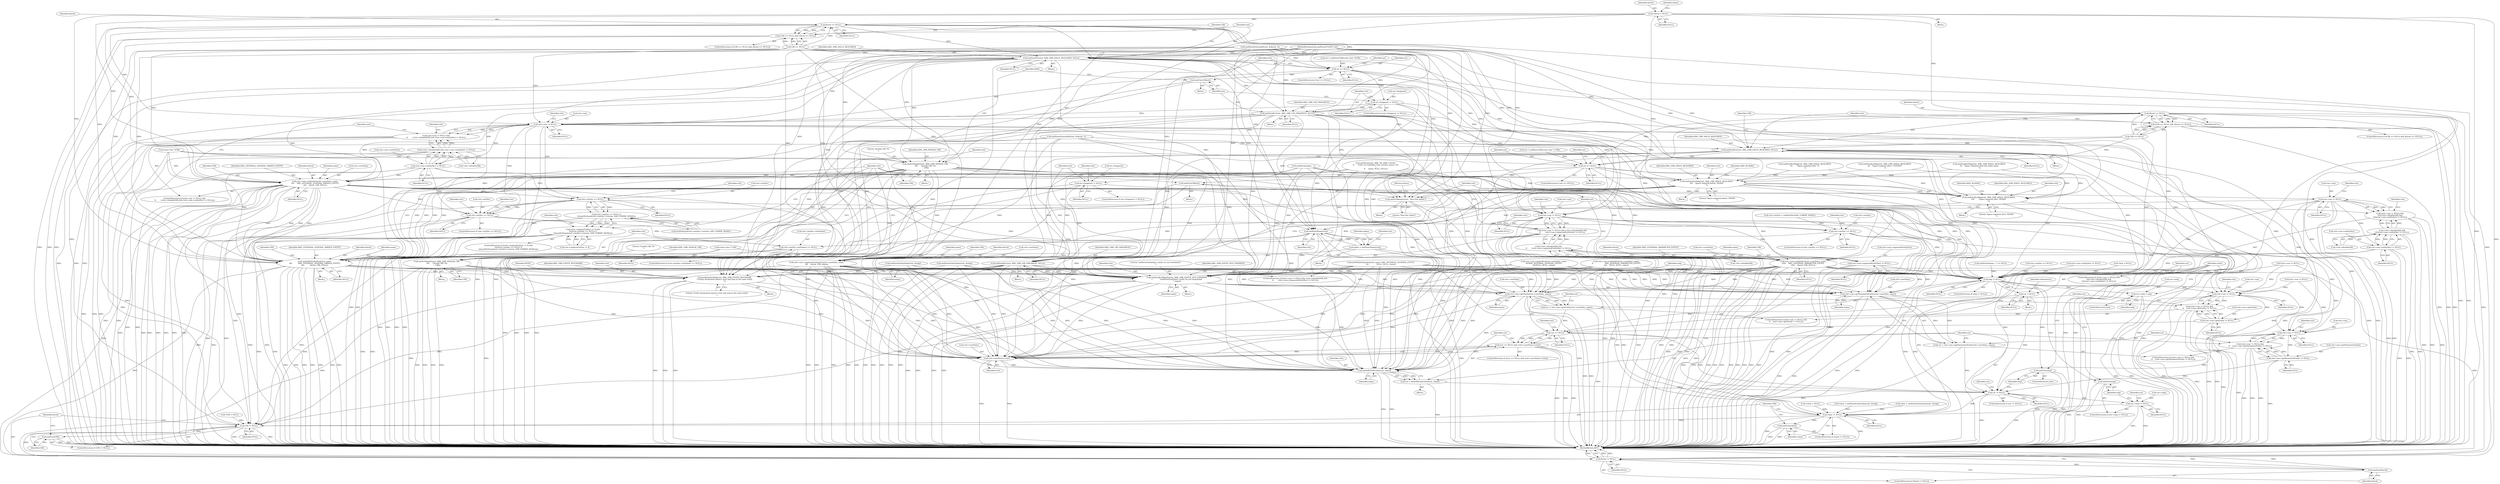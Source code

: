 digraph "0_Chrome_d0947db40187f4708c58e64cbd6013faf9eddeed_18@pointer" {
"1000125" [label="(Call,*literal = NULL)"];
"1000303" [label="(Call,literal == NULL)"];
"1000299" [label="(Call,(URI == NULL) && (literal == NULL))"];
"1000307" [label="(Call,xmlFatalErr(ctxt, XML_ERR_VALUE_REQUIRED, NULL))"];
"1000322" [label="(Call,uri == NULL)"];
"1000334" [label="(Call,uri->fragment != NULL)"];
"1000340" [label="(Call,xmlFatalErr(ctxt, XML_ERR_URI_FRAGMENT, NULL))"];
"1000715" [label="(Call,xmlFatalErrMsgStr(ctxt, XML_ERR_ENTITY_NOT_FINISHED,\n\t            \"xmlParseEntityDecl: entity %s not terminated\n\", name))"];
"1000762" [label="(Call,ctxt->sax->getParameterEntity(ctxt->userData, name))"];
"1000760" [label="(Call,cur = ctxt->sax->getParameterEntity(ctxt->userData, name))"];
"1000807" [label="(Call,cur != NULL)"];
"1000812" [label="(Call,cur->orig != NULL)"];
"1000829" [label="(Call,value != NULL)"];
"1000832" [label="(Call,xmlFree(value))"];
"1000835" [label="(Call,URI != NULL)"];
"1000838" [label="(Call,xmlFree(URI))"];
"1000841" [label="(Call,literal != NULL)"];
"1000844" [label="(Call,xmlFree(literal))"];
"1000785" [label="(Call,ctxt->sax->getEntity(ctxt->userData, name))"];
"1000783" [label="(Call,cur = ctxt->sax->getEntity(ctxt->userData, name))"];
"1000792" [label="(Call,cur == NULL)"];
"1000791" [label="(Call,(cur == NULL) && (ctxt->userData==ctxt))"];
"1000795" [label="(Call,ctxt->userData==ctxt)"];
"1000803" [label="(Call,xmlSAX2GetEntity(ctxt, name))"];
"1000801" [label="(Call,cur = xmlSAX2GetEntity(ctxt, name))"];
"1000729" [label="(Call,xmlFatalErrMsg(ctxt, XML_ERR_ENTITY_BOUNDARY,\n\t\"Entity declaration doesn't start and stop in the same entity\n\"))"];
"1000735" [label="(Call,orig != NULL)"];
"1000740" [label="(Call,cur = NULL)"];
"1000748" [label="(Call,ctxt->sax != NULL)"];
"1000747" [label="(Call,(ctxt->sax != NULL) &&\n\t\t    (ctxt->sax->getParameterEntity != NULL))"];
"1000753" [label="(Call,ctxt->sax->getParameterEntity != NULL)"];
"1000771" [label="(Call,ctxt->sax != NULL)"];
"1000770" [label="(Call,(ctxt->sax != NULL) &&\n\t\t    (ctxt->sax->getEntity != NULL))"];
"1000776" [label="(Call,ctxt->sax->getEntity != NULL)"];
"1000817" [label="(Call,xmlFree(orig))"];
"1000820" [label="(Call,cur->orig = orig)"];
"1000826" [label="(Call,xmlFree(orig))"];
"1000348" [label="(Call,ctxt->sax != NULL)"];
"1000347" [label="(Call,(ctxt->sax != NULL) &&\n\t\t\t\t(!ctxt->disableSAX) &&\n\t\t\t\t(ctxt->sax->entityDecl != NULL))"];
"1000358" [label="(Call,ctxt->sax->entityDecl != NULL)"];
"1000353" [label="(Call,(!ctxt->disableSAX) &&\n\t\t\t\t(ctxt->sax->entityDecl != NULL))"];
"1000365" [label="(Call,ctxt->sax->entityDecl(ctxt->userData, name,\n\t\t\t\t\t    XML_EXTERNAL_PARAMETER_ENTITY,\n\t\t\t\t\t    literal, URI, NULL))"];
"1000374" [label="(Call,xmlFreeURI(uri))"];
"1000326" [label="(Call,xmlErrMsgStr(ctxt, XML_ERR_INVALID_URI,\n\t\t\t\t     \"Invalid URI: %s\n\", URI))"];
"1000496" [label="(Call,literal == NULL)"];
"1000492" [label="(Call,(URI == NULL) && (literal == NULL))"];
"1000500" [label="(Call,xmlFatalErr(ctxt, XML_ERR_VALUE_REQUIRED, NULL))"];
"1000515" [label="(Call,uri == NULL)"];
"1000527" [label="(Call,uri->fragment != NULL)"];
"1000533" [label="(Call,xmlFatalErr(ctxt, XML_ERR_URI_FRAGMENT, NULL))"];
"1000548" [label="(Call,xmlFatalErrMsg(ctxt, XML_ERR_SPACE_REQUIRED,\n\t\t\t\t   \"Space required before 'NDATA'\n\"))"];
"1000569" [label="(Call,xmlFatalErrMsg(ctxt, XML_ERR_SPACE_REQUIRED,\n\t\t\t\t       \"Space required after 'NDATA'\n\"))"];
"1000576" [label="(Call,xmlParseName(ctxt))"];
"1000574" [label="(Call,ndata = xmlParseName(ctxt))"];
"1000597" [label="(Call,ctxt->sax->unparsedEntityDecl(ctxt->userData, name,\n\t\t\t\t    literal, URI, ndata))"];
"1000676" [label="(Call,xmlErrMemory(ctxt, \"New Doc failed\"))"];
"1000695" [label="(Call,xmlSAX2EntityDecl(ctxt, name,\n\t\t\t\t          XML_EXTERNAL_GENERAL_PARSED_ENTITY,\n\t\t\t\t          literal, URI, NULL))"];
"1000580" [label="(Call,ctxt->sax != NULL)"];
"1000579" [label="(Call,(ctxt->sax != NULL) && (!ctxt->disableSAX) &&\n\t\t        (ctxt->sax->unparsedEntityDecl != NULL))"];
"1000590" [label="(Call,ctxt->sax->unparsedEntityDecl != NULL)"];
"1000585" [label="(Call,(!ctxt->disableSAX) &&\n\t\t        (ctxt->sax->unparsedEntityDecl != NULL))"];
"1000609" [label="(Call,ctxt->sax != NULL)"];
"1000608" [label="(Call,(ctxt->sax != NULL) &&\n\t\t        (!ctxt->disableSAX) && (ctxt->sax->entityDecl != NULL))"];
"1000619" [label="(Call,ctxt->sax->entityDecl != NULL)"];
"1000614" [label="(Call,(!ctxt->disableSAX) && (ctxt->sax->entityDecl != NULL))"];
"1000626" [label="(Call,ctxt->sax->entityDecl(ctxt->userData, name,\n\t\t\t\t    XML_EXTERNAL_GENERAL_PARSED_ENTITY,\n\t\t\t\t    literal, URI, NULL))"];
"1000643" [label="(Call,ctxt->myDoc == NULL)"];
"1000642" [label="(Call,(ctxt->myDoc == NULL) ||\n\t\t\t(xmlStrEqual(ctxt->myDoc->version, SAX_COMPAT_MODE)))"];
"1000636" [label="(Call,(ctxt->replaceEntities != 0) &&\n\t\t\t((ctxt->myDoc == NULL) ||\n\t\t\t(xmlStrEqual(ctxt->myDoc->version, SAX_COMPAT_MODE))))"];
"1000657" [label="(Call,ctxt->myDoc == NULL)"];
"1000670" [label="(Call,ctxt->myDoc == NULL)"];
"1000688" [label="(Call,ctxt->myDoc->intSubset == NULL)"];
"1000537" [label="(Call,xmlFreeURI(uri))"];
"1000519" [label="(Call,xmlErrMsgStr(ctxt, XML_ERR_INVALID_URI,\n\t\t\t\t     \"Invalid URI: %s\n\", URI))"];
"1000561" [label="(Block,)"];
"1000761" [label="(Identifier,cur)"];
"1000365" [label="(Call,ctxt->sax->entityDecl(ctxt->userData, name,\n\t\t\t\t\t    XML_EXTERNAL_PARAMETER_ENTITY,\n\t\t\t\t\t    literal, URI, NULL))"];
"1000797" [label="(Identifier,ctxt)"];
"1000519" [label="(Call,xmlErrMsgStr(ctxt, XML_ERR_INVALID_URI,\n\t\t\t\t     \"Invalid URI: %s\n\", URI))"];
"1000326" [label="(Call,xmlErrMsgStr(ctxt, XML_ERR_INVALID_URI,\n\t\t\t\t     \"Invalid URI: %s\n\", URI))"];
"1000845" [label="(Identifier,literal)"];
"1000715" [label="(Call,xmlFatalErrMsgStr(ctxt, XML_ERR_ENTITY_NOT_FINISHED,\n\t            \"xmlParseEntityDecl: entity %s not terminated\n\", name))"];
"1000117" [label="(Call,*value = NULL)"];
"1000699" [label="(Identifier,literal)"];
"1000753" [label="(Call,ctxt->sax->getParameterEntity != NULL)"];
"1000308" [label="(Identifier,ctxt)"];
"1000822" [label="(Identifier,cur)"];
"1000834" [label="(ControlStructure,if (URI != NULL))"];
"1000515" [label="(Call,uri == NULL)"];
"1000340" [label="(Call,xmlFatalErr(ctxt, XML_ERR_URI_FRAGMENT, NULL))"];
"1000794" [label="(Identifier,NULL)"];
"1000547" [label="(Block,)"];
"1000298" [label="(ControlStructure,if ((URI == NULL) && (literal == NULL)))"];
"1000375" [label="(Identifier,uri)"];
"1000533" [label="(Call,xmlFatalErr(ctxt, XML_ERR_URI_FRAGMENT, NULL))"];
"1000371" [label="(Identifier,literal)"];
"1000475" [label="(Call,xmlSAX2EntityDecl(ctxt, name, XML_INTERNAL_GENERAL_ENTITY,\n\t\t\t              NULL, NULL, value))"];
"1000127" [label="(Identifier,NULL)"];
"1000590" [label="(Call,ctxt->sax->unparsedEntityDecl != NULL)"];
"1000551" [label="(Literal,\"Space required before 'NDATA'\n\")"];
"1000526" [label="(ControlStructure,if (uri->fragment != NULL))"];
"1000661" [label="(Identifier,NULL)"];
"1000293" [label="(Call,xmlParseExternalID(ctxt, &literal, 1))"];
"1000836" [label="(Identifier,URI)"];
"1000514" [label="(ControlStructure,if (uri == NULL))"];
"1000829" [label="(Call,value != NULL)"];
"1000500" [label="(Call,xmlFatalErr(ctxt, XML_ERR_VALUE_REQUIRED, NULL))"];
"1000800" [label="(Block,)"];
"1000528" [label="(Call,uri->fragment)"];
"1000304" [label="(Identifier,literal)"];
"1000582" [label="(Identifier,ctxt)"];
"1000803" [label="(Call,xmlSAX2GetEntity(ctxt, name))"];
"1000254" [label="(Call,xmlParseEntityValue(ctxt, &orig))"];
"1000838" [label="(Call,xmlFree(URI))"];
"1000573" [label="(Identifier,SKIP_BLANKS)"];
"1000137" [label="(Call,*orig = NULL)"];
"1000694" [label="(Identifier,NULL)"];
"1000819" [label="(ControlStructure,else)"];
"1000691" [label="(Identifier,ctxt)"];
"1000568" [label="(Block,)"];
"1000635" [label="(ControlStructure,if ((ctxt->replaceEntities != 0) &&\n\t\t\t((ctxt->myDoc == NULL) ||\n\t\t\t(xmlStrEqual(ctxt->myDoc->version, SAX_COMPAT_MODE)))))"];
"1000675" [label="(Block,)"];
"1000577" [label="(Identifier,ctxt)"];
"1000741" [label="(Identifier,cur)"];
"1000492" [label="(Call,(URI == NULL) && (literal == NULL))"];
"1000505" [label="(Identifier,URI)"];
"1000839" [label="(Identifier,URI)"];
"1000352" [label="(Identifier,NULL)"];
"1000789" [label="(Identifier,name)"];
"1000734" [label="(ControlStructure,if (orig != NULL))"];
"1000813" [label="(Call,cur->orig)"];
"1000833" [label="(Identifier,value)"];
"1000792" [label="(Call,cur == NULL)"];
"1000752" [label="(Identifier,NULL)"];
"1000336" [label="(Identifier,uri)"];
"1000532" [label="(Block,)"];
"1000586" [label="(Call,!ctxt->disableSAX)"];
"1000791" [label="(Call,(cur == NULL) && (ctxt->userData==ctxt))"];
"1000330" [label="(Identifier,URI)"];
"1000601" [label="(Identifier,name)"];
"1000771" [label="(Call,ctxt->sax != NULL)"];
"1000749" [label="(Call,ctxt->sax)"];
"1000491" [label="(ControlStructure,if ((URI == NULL) && (literal == NULL)))"];
"1000608" [label="(Call,(ctxt->sax != NULL) &&\n\t\t        (!ctxt->disableSAX) && (ctxt->sax->entityDecl != NULL))"];
"1000688" [label="(Call,ctxt->myDoc->intSubset == NULL)"];
"1000658" [label="(Call,ctxt->myDoc)"];
"1000309" [label="(Identifier,XML_ERR_VALUE_REQUIRED)"];
"1000793" [label="(Identifier,cur)"];
"1000517" [label="(Identifier,NULL)"];
"1000846" [label="(MethodReturn,RET)"];
"1000748" [label="(Call,ctxt->sax != NULL)"];
"1000806" [label="(ControlStructure,if (cur != NULL))"];
"1000804" [label="(Identifier,ctxt)"];
"1000188" [label="(Call,xmlFatalErrMsg(ctxt, XML_ERR_SPACE_REQUIRED,\n\t\t\t       \"Space required after '%'\n\"))"];
"1000614" [label="(Call,(!ctxt->disableSAX) && (ctxt->sax->entityDecl != NULL))"];
"1000615" [label="(Call,!ctxt->disableSAX)"];
"1000632" [label="(Identifier,literal)"];
"1000785" [label="(Call,ctxt->sax->getEntity(ctxt->userData, name))"];
"1000307" [label="(Call,xmlFatalErr(ctxt, XML_ERR_VALUE_REQUIRED, NULL))"];
"1000542" [label="(Identifier,RAW)"];
"1000776" [label="(Call,ctxt->sax->getEntity != NULL)"];
"1000736" [label="(Identifier,orig)"];
"1000591" [label="(Call,ctxt->sax->unparsedEntityDecl)"];
"1000625" [label="(Identifier,NULL)"];
"1000809" [label="(Identifier,NULL)"];
"1000683" [label="(Identifier,ctxt)"];
"1000705" [label="(Identifier,ctxt)"];
"1000502" [label="(Identifier,XML_ERR_VALUE_REQUIRED)"];
"1000125" [label="(Call,*literal = NULL)"];
"1000620" [label="(Call,ctxt->sax->entityDecl)"];
"1000359" [label="(Call,ctxt->sax->entityDecl)"];
"1000634" [label="(Identifier,NULL)"];
"1000630" [label="(Identifier,name)"];
"1000770" [label="(Call,(ctxt->sax != NULL) &&\n\t\t    (ctxt->sax->getEntity != NULL))"];
"1000498" [label="(Identifier,NULL)"];
"1000356" [label="(Identifier,ctxt)"];
"1000569" [label="(Call,xmlFatalErrMsg(ctxt, XML_ERR_SPACE_REQUIRED,\n\t\t\t\t       \"Space required after 'NDATA'\n\"))"];
"1000816" [label="(Identifier,NULL)"];
"1000354" [label="(Call,!ctxt->disableSAX)"];
"1000597" [label="(Call,ctxt->sax->unparsedEntityDecl(ctxt->userData, name,\n\t\t\t\t    literal, URI, ndata))"];
"1000769" [label="(ControlStructure,if ((ctxt->sax != NULL) &&\n\t\t    (ctxt->sax->getEntity != NULL)))"];
"1000603" [label="(Identifier,URI)"];
"1000716" [label="(Identifier,ctxt)"];
"1000766" [label="(Identifier,name)"];
"1000323" [label="(Identifier,uri)"];
"1000677" [label="(Identifier,ctxt)"];
"1000639" [label="(Identifier,ctxt)"];
"1000346" [label="(ControlStructure,if ((ctxt->sax != NULL) &&\n\t\t\t\t(!ctxt->disableSAX) &&\n\t\t\t\t(ctxt->sax->entityDecl != NULL)))"];
"1000531" [label="(Identifier,NULL)"];
"1000760" [label="(Call,cur = ctxt->sax->getParameterEntity(ctxt->userData, name))"];
"1000322" [label="(Call,uri == NULL)"];
"1000746" [label="(ControlStructure,if ((ctxt->sax != NULL) &&\n\t\t    (ctxt->sax->getParameterEntity != NULL)))"];
"1000536" [label="(Identifier,NULL)"];
"1000637" [label="(Call,ctxt->replaceEntities != 0)"];
"1000389" [label="(Call,xmlParseEntityValue(ctxt, &orig))"];
"1000831" [label="(Identifier,NULL)"];
"1000370" [label="(Identifier,XML_EXTERNAL_PARAMETER_ENTITY)"];
"1000744" [label="(Identifier,isParameter)"];
"1000575" [label="(Identifier,ndata)"];
"1000216" [label="(Call,xmlNsErr(ctxt, XML_NS_ERR_COLON, \n\t\t     \"colon are forbidden from entities names '%s'\n\",\n\t\t     name, NULL, NULL))"];
"1000825" [label="(ControlStructure,else)"];
"1000349" [label="(Call,ctxt->sax)"];
"1000493" [label="(Call,URI == NULL)"];
"1000366" [label="(Call,ctxt->userData)"];
"1000550" [label="(Identifier,XML_ERR_SPACE_REQUIRED)"];
"1000636" [label="(Call,(ctxt->replaceEntities != 0) &&\n\t\t\t((ctxt->myDoc == NULL) ||\n\t\t\t(xmlStrEqual(ctxt->myDoc->version, SAX_COMPAT_MODE))))"];
"1000607" [label="(ControlStructure,if ((ctxt->sax != NULL) &&\n\t\t        (!ctxt->disableSAX) && (ctxt->sax->entityDecl != NULL)))"];
"1000231" [label="(Call,xmlFatalErrMsg(ctxt, XML_ERR_SPACE_REQUIRED,\n\t\t\t   \"Space required after the entity name\n\"))"];
"1000353" [label="(Call,(!ctxt->disableSAX) &&\n\t\t\t\t(ctxt->sax->entityDecl != NULL))"];
"1000499" [label="(Block,)"];
"1000633" [label="(Identifier,URI)"];
"1000535" [label="(Identifier,XML_ERR_URI_FRAGMENT)"];
"1000280" [label="(Call,ctxt->sax->entityDecl(ctxt->userData, name,\n\t\t                    XML_INTERNAL_PARAMETER_ENTITY,\n\t\t\t\t    NULL, NULL, value))"];
"1000730" [label="(Identifier,ctxt)"];
"1000772" [label="(Call,ctxt->sax)"];
"1000697" [label="(Identifier,name)"];
"1000617" [label="(Identifier,ctxt)"];
"1000642" [label="(Call,(ctxt->myDoc == NULL) ||\n\t\t\t(xmlStrEqual(ctxt->myDoc->version, SAX_COMPAT_MODE)))"];
"1000671" [label="(Call,ctxt->myDoc)"];
"1000669" [label="(ControlStructure,if (ctxt->myDoc == NULL))"];
"1000674" [label="(Identifier,NULL)"];
"1000687" [label="(ControlStructure,if (ctxt->myDoc->intSubset == NULL))"];
"1000329" [label="(Literal,\"Invalid URI: %s\n\")"];
"1000719" [label="(Identifier,name)"];
"1000733" [label="(Identifier,NEXT)"];
"1000799" [label="(Identifier,ctxt)"];
"1000731" [label="(Identifier,XML_ERR_ENTITY_BOUNDARY)"];
"1000613" [label="(Identifier,NULL)"];
"1000521" [label="(Identifier,XML_ERR_INVALID_URI)"];
"1000126" [label="(Identifier,literal)"];
"1000373" [label="(Identifier,NULL)"];
"1000808" [label="(Identifier,cur)"];
"1000659" [label="(Identifier,ctxt)"];
"1000695" [label="(Call,xmlSAX2EntityDecl(ctxt, name,\n\t\t\t\t          XML_EXTERNAL_GENERAL_PARSED_ENTITY,\n\t\t\t\t          literal, URI, NULL))"];
"1000324" [label="(Identifier,NULL)"];
"1000807" [label="(Call,cur != NULL)"];
"1000497" [label="(Identifier,literal)"];
"1000130" [label="(Identifier,ndata)"];
"1000740" [label="(Call,cur = NULL)"];
"1000571" [label="(Identifier,XML_ERR_SPACE_REQUIRED)"];
"1000529" [label="(Identifier,uri)"];
"1000644" [label="(Call,ctxt->myDoc)"];
"1000312" [label="(Identifier,URI)"];
"1000763" [label="(Call,ctxt->userData)"];
"1000580" [label="(Call,ctxt->sax != NULL)"];
"1000835" [label="(Call,URI != NULL)"];
"1000395" [label="(Call,ctxt->sax != NULL)"];
"1000663" [label="(Call,ctxt->myDoc = xmlNewDoc(SAX_COMPAT_MODE))"];
"1000777" [label="(Call,ctxt->sax->getEntity)"];
"1000486" [label="(Call,xmlParseExternalID(ctxt, &literal, 1))"];
"1000315" [label="(Call,uri = xmlParseURI((const char *) URI))"];
"1000299" [label="(Call,(URI == NULL) && (literal == NULL))"];
"1000332" [label="(Block,)"];
"1000814" [label="(Identifier,cur)"];
"1000110" [label="(MethodParameterIn,xmlParserCtxtPtr ctxt)"];
"1000537" [label="(Call,xmlFreeURI(uri))"];
"1000696" [label="(Identifier,ctxt)"];
"1000579" [label="(Call,(ctxt->sax != NULL) && (!ctxt->disableSAX) &&\n\t\t        (ctxt->sax->unparsedEntityDecl != NULL))"];
"1000325" [label="(Block,)"];
"1000585" [label="(Call,(!ctxt->disableSAX) &&\n\t\t        (ctxt->sax->unparsedEntityDecl != NULL))"];
"1000599" [label="(Identifier,ctxt)"];
"1000631" [label="(Identifier,XML_EXTERNAL_GENERAL_PARSED_ENTITY)"];
"1000578" [label="(ControlStructure,if ((ctxt->sax != NULL) && (!ctxt->disableSAX) &&\n\t\t        (ctxt->sax->unparsedEntityDecl != NULL)))"];
"1000588" [label="(Identifier,ctxt)"];
"1000570" [label="(Identifier,ctxt)"];
"1000842" [label="(Identifier,literal)"];
"1000511" [label="(Call,(const char *)URI)"];
"1000840" [label="(ControlStructure,if (literal != NULL))"];
"1000328" [label="(Identifier,XML_ERR_INVALID_URI)"];
"1000300" [label="(Call,URI == NULL)"];
"1000387" [label="(Call,value = xmlParseEntityValue(ctxt, &orig))"];
"1000520" [label="(Identifier,ctxt)"];
"1000516" [label="(Identifier,uri)"];
"1000701" [label="(Identifier,NULL)"];
"1000342" [label="(Identifier,XML_ERR_URI_FRAGMENT)"];
"1000818" [label="(Identifier,orig)"];
"1000830" [label="(Identifier,value)"];
"1000548" [label="(Call,xmlFatalErrMsg(ctxt, XML_ERR_SPACE_REQUIRED,\n\t\t\t\t   \"Space required before 'NDATA'\n\"))"];
"1000628" [label="(Identifier,ctxt)"];
"1000211" [label="(Call,xmlStrchr(name, ':'))"];
"1000779" [label="(Identifier,ctxt)"];
"1000263" [label="(Call,ctxt->sax != NULL)"];
"1000627" [label="(Call,ctxt->userData)"];
"1000824" [label="(Identifier,orig)"];
"1000626" [label="(Call,ctxt->sax->entityDecl(ctxt->userData, name,\n\t\t\t\t    XML_EXTERNAL_GENERAL_PARSED_ENTITY,\n\t\t\t\t    literal, URI, NULL))"];
"1000335" [label="(Call,uri->fragment)"];
"1000310" [label="(Identifier,NULL)"];
"1000348" [label="(Call,ctxt->sax != NULL)"];
"1000718" [label="(Literal,\"xmlParseEntityDecl: entity %s not terminated\n\")"];
"1000210" [label="(Call,xmlStrchr(name, ':') != NULL)"];
"1000656" [label="(ControlStructure,if (ctxt->myDoc == NULL))"];
"1000670" [label="(Call,ctxt->myDoc == NULL)"];
"1000334" [label="(Call,uri->fragment != NULL)"];
"1000364" [label="(Identifier,NULL)"];
"1000576" [label="(Call,xmlParseName(ctxt))"];
"1000609" [label="(Call,ctxt->sax != NULL)"];
"1000501" [label="(Identifier,ctxt)"];
"1000252" [label="(Call,value = xmlParseEntityValue(ctxt, &orig))"];
"1000832" [label="(Call,xmlFree(value))"];
"1000717" [label="(Identifier,XML_ERR_ENTITY_NOT_FINISHED)"];
"1000423" [label="(Call,ctxt->myDoc == NULL)"];
"1000574" [label="(Call,ndata = xmlParseName(ctxt))"];
"1000783" [label="(Call,cur = ctxt->sax->getEntity(ctxt->userData, name))"];
"1000584" [label="(Identifier,NULL)"];
"1000689" [label="(Call,ctxt->myDoc->intSubset)"];
"1000581" [label="(Call,ctxt->sax)"];
"1000338" [label="(Identifier,NULL)"];
"1000549" [label="(Identifier,ctxt)"];
"1000643" [label="(Call,ctxt->myDoc == NULL)"];
"1000700" [label="(Identifier,URI)"];
"1000762" [label="(Call,ctxt->sax->getParameterEntity(ctxt->userData, name))"];
"1000820" [label="(Call,cur->orig = orig)"];
"1000619" [label="(Call,ctxt->sax->entityDecl != NULL)"];
"1000844" [label="(Call,xmlFree(literal))"];
"1000729" [label="(Call,xmlFatalErrMsg(ctxt, XML_ERR_ENTITY_BOUNDARY,\n\t\"Entity declaration doesn't start and stop in the same entity\n\"))"];
"1000305" [label="(Identifier,NULL)"];
"1000327" [label="(Identifier,ctxt)"];
"1000503" [label="(Identifier,NULL)"];
"1000496" [label="(Call,literal == NULL)"];
"1000837" [label="(Identifier,NULL)"];
"1000343" [label="(Identifier,NULL)"];
"1000826" [label="(Call,xmlFree(orig))"];
"1000648" [label="(Call,xmlStrEqual(ctxt->myDoc->version, SAX_COMPAT_MODE))"];
"1000828" [label="(ControlStructure,if (value != NULL))"];
"1000111" [label="(Block,)"];
"1000786" [label="(Call,ctxt->userData)"];
"1000742" [label="(Identifier,NULL)"];
"1000796" [label="(Call,ctxt->userData)"];
"1000827" [label="(Identifier,orig)"];
"1000655" [label="(Block,)"];
"1000170" [label="(Call,xmlFatalErrMsg(ctxt, XML_ERR_SPACE_REQUIRED,\n\t\t\t   \"Space required after '<!ENTITY'\n\"))"];
"1000775" [label="(Identifier,NULL)"];
"1000303" [label="(Call,literal == NULL)"];
"1000602" [label="(Identifier,literal)"];
"1000347" [label="(Call,(ctxt->sax != NULL) &&\n\t\t\t\t(!ctxt->disableSAX) &&\n\t\t\t\t(ctxt->sax->entityDecl != NULL))"];
"1000333" [label="(ControlStructure,if (uri->fragment != NULL))"];
"1000604" [label="(Identifier,ndata)"];
"1000525" [label="(Block,)"];
"1000756" [label="(Identifier,ctxt)"];
"1000714" [label="(Block,)"];
"1000369" [label="(Identifier,name)"];
"1000843" [label="(Identifier,NULL)"];
"1000657" [label="(Call,ctxt->myDoc == NULL)"];
"1000647" [label="(Identifier,NULL)"];
"1000784" [label="(Identifier,cur)"];
"1000534" [label="(Identifier,ctxt)"];
"1000651" [label="(Identifier,ctxt)"];
"1000527" [label="(Call,uri->fragment != NULL)"];
"1000759" [label="(Identifier,NULL)"];
"1000790" [label="(ControlStructure,if ((cur == NULL) && (ctxt->userData==ctxt)))"];
"1000821" [label="(Call,cur->orig)"];
"1000754" [label="(Call,ctxt->sax->getParameterEntity)"];
"1000802" [label="(Identifier,cur)"];
"1000738" [label="(Block,)"];
"1000552" [label="(Identifier,SKIP_BLANKS)"];
"1000522" [label="(Literal,\"Invalid URI: %s\n\")"];
"1000318" [label="(Call,(const char *) URI)"];
"1000728" [label="(Block,)"];
"1000735" [label="(Call,orig != NULL)"];
"1000679" [label="(Return,return;)"];
"1000306" [label="(Block,)"];
"1000367" [label="(Identifier,ctxt)"];
"1000610" [label="(Call,ctxt->sax)"];
"1000339" [label="(Block,)"];
"1000350" [label="(Identifier,ctxt)"];
"1000812" [label="(Call,cur->orig != NULL)"];
"1000698" [label="(Identifier,XML_EXTERNAL_GENERAL_PARSED_ENTITY)"];
"1000805" [label="(Identifier,name)"];
"1000817" [label="(Call,xmlFree(orig))"];
"1000676" [label="(Call,xmlErrMemory(ctxt, \"New Doc failed\"))"];
"1000273" [label="(Call,ctxt->sax->entityDecl != NULL)"];
"1000598" [label="(Call,ctxt->userData)"];
"1000358" [label="(Call,ctxt->sax->entityDecl != NULL)"];
"1000596" [label="(Identifier,NULL)"];
"1000372" [label="(Identifier,URI)"];
"1000538" [label="(Identifier,uri)"];
"1000665" [label="(Identifier,ctxt)"];
"1000801" [label="(Call,cur = xmlSAX2GetEntity(ctxt, name))"];
"1000321" [label="(ControlStructure,if (uri == NULL))"];
"1000341" [label="(Identifier,ctxt)"];
"1000732" [label="(Literal,\"Entity declaration doesn't start and stop in the same entity\n\")"];
"1000747" [label="(Call,(ctxt->sax != NULL) &&\n\t\t    (ctxt->sax->getParameterEntity != NULL))"];
"1000811" [label="(ControlStructure,if (cur->orig != NULL))"];
"1000518" [label="(Block,)"];
"1000508" [label="(Call,uri = xmlParseURI((const char *)URI))"];
"1000678" [label="(Literal,\"New Doc failed\")"];
"1000795" [label="(Call,ctxt->userData==ctxt)"];
"1000523" [label="(Identifier,URI)"];
"1000782" [label="(Identifier,NULL)"];
"1000841" [label="(Call,literal != NULL)"];
"1000572" [label="(Literal,\"Space required after 'NDATA'\n\")"];
"1000412" [label="(Call,ctxt->sax->entityDecl(ctxt->userData, name,\n\t\t\t\tXML_INTERNAL_GENERAL_ENTITY,\n\t\t\t\tNULL, NULL, value))"];
"1000737" [label="(Identifier,NULL)"];
"1000374" [label="(Call,xmlFreeURI(uri))"];
"1000121" [label="(Call,*URI = NULL)"];
"1000125" -> "1000111"  [label="AST: "];
"1000125" -> "1000127"  [label="CFG: "];
"1000126" -> "1000125"  [label="AST: "];
"1000127" -> "1000125"  [label="AST: "];
"1000130" -> "1000125"  [label="CFG: "];
"1000125" -> "1000846"  [label="DDG: "];
"1000125" -> "1000303"  [label="DDG: "];
"1000125" -> "1000365"  [label="DDG: "];
"1000125" -> "1000496"  [label="DDG: "];
"1000125" -> "1000597"  [label="DDG: "];
"1000125" -> "1000626"  [label="DDG: "];
"1000125" -> "1000695"  [label="DDG: "];
"1000125" -> "1000841"  [label="DDG: "];
"1000303" -> "1000299"  [label="AST: "];
"1000303" -> "1000305"  [label="CFG: "];
"1000304" -> "1000303"  [label="AST: "];
"1000305" -> "1000303"  [label="AST: "];
"1000299" -> "1000303"  [label="CFG: "];
"1000303" -> "1000846"  [label="DDG: "];
"1000303" -> "1000846"  [label="DDG: "];
"1000303" -> "1000299"  [label="DDG: "];
"1000303" -> "1000299"  [label="DDG: "];
"1000300" -> "1000303"  [label="DDG: "];
"1000303" -> "1000307"  [label="DDG: "];
"1000303" -> "1000322"  [label="DDG: "];
"1000303" -> "1000365"  [label="DDG: "];
"1000303" -> "1000735"  [label="DDG: "];
"1000303" -> "1000841"  [label="DDG: "];
"1000299" -> "1000298"  [label="AST: "];
"1000299" -> "1000300"  [label="CFG: "];
"1000300" -> "1000299"  [label="AST: "];
"1000308" -> "1000299"  [label="CFG: "];
"1000312" -> "1000299"  [label="CFG: "];
"1000299" -> "1000846"  [label="DDG: "];
"1000299" -> "1000846"  [label="DDG: "];
"1000299" -> "1000846"  [label="DDG: "];
"1000300" -> "1000299"  [label="DDG: "];
"1000300" -> "1000299"  [label="DDG: "];
"1000307" -> "1000306"  [label="AST: "];
"1000307" -> "1000310"  [label="CFG: "];
"1000308" -> "1000307"  [label="AST: "];
"1000309" -> "1000307"  [label="AST: "];
"1000310" -> "1000307"  [label="AST: "];
"1000312" -> "1000307"  [label="CFG: "];
"1000307" -> "1000846"  [label="DDG: "];
"1000307" -> "1000846"  [label="DDG: "];
"1000307" -> "1000846"  [label="DDG: "];
"1000307" -> "1000846"  [label="DDG: "];
"1000293" -> "1000307"  [label="DDG: "];
"1000110" -> "1000307"  [label="DDG: "];
"1000300" -> "1000307"  [label="DDG: "];
"1000307" -> "1000322"  [label="DDG: "];
"1000307" -> "1000326"  [label="DDG: "];
"1000307" -> "1000340"  [label="DDG: "];
"1000307" -> "1000715"  [label="DDG: "];
"1000307" -> "1000729"  [label="DDG: "];
"1000307" -> "1000735"  [label="DDG: "];
"1000307" -> "1000795"  [label="DDG: "];
"1000307" -> "1000803"  [label="DDG: "];
"1000322" -> "1000321"  [label="AST: "];
"1000322" -> "1000324"  [label="CFG: "];
"1000323" -> "1000322"  [label="AST: "];
"1000324" -> "1000322"  [label="AST: "];
"1000327" -> "1000322"  [label="CFG: "];
"1000336" -> "1000322"  [label="CFG: "];
"1000322" -> "1000846"  [label="DDG: "];
"1000322" -> "1000846"  [label="DDG: "];
"1000322" -> "1000846"  [label="DDG: "];
"1000315" -> "1000322"  [label="DDG: "];
"1000300" -> "1000322"  [label="DDG: "];
"1000322" -> "1000334"  [label="DDG: "];
"1000322" -> "1000374"  [label="DDG: "];
"1000322" -> "1000735"  [label="DDG: "];
"1000334" -> "1000333"  [label="AST: "];
"1000334" -> "1000338"  [label="CFG: "];
"1000335" -> "1000334"  [label="AST: "];
"1000338" -> "1000334"  [label="AST: "];
"1000341" -> "1000334"  [label="CFG: "];
"1000350" -> "1000334"  [label="CFG: "];
"1000334" -> "1000846"  [label="DDG: "];
"1000334" -> "1000846"  [label="DDG: "];
"1000334" -> "1000340"  [label="DDG: "];
"1000334" -> "1000348"  [label="DDG: "];
"1000340" -> "1000339"  [label="AST: "];
"1000340" -> "1000343"  [label="CFG: "];
"1000341" -> "1000340"  [label="AST: "];
"1000342" -> "1000340"  [label="AST: "];
"1000343" -> "1000340"  [label="AST: "];
"1000375" -> "1000340"  [label="CFG: "];
"1000340" -> "1000846"  [label="DDG: "];
"1000340" -> "1000846"  [label="DDG: "];
"1000340" -> "1000846"  [label="DDG: "];
"1000340" -> "1000846"  [label="DDG: "];
"1000293" -> "1000340"  [label="DDG: "];
"1000110" -> "1000340"  [label="DDG: "];
"1000340" -> "1000715"  [label="DDG: "];
"1000340" -> "1000729"  [label="DDG: "];
"1000340" -> "1000735"  [label="DDG: "];
"1000340" -> "1000795"  [label="DDG: "];
"1000340" -> "1000803"  [label="DDG: "];
"1000715" -> "1000714"  [label="AST: "];
"1000715" -> "1000719"  [label="CFG: "];
"1000716" -> "1000715"  [label="AST: "];
"1000717" -> "1000715"  [label="AST: "];
"1000718" -> "1000715"  [label="AST: "];
"1000719" -> "1000715"  [label="AST: "];
"1000736" -> "1000715"  [label="CFG: "];
"1000715" -> "1000846"  [label="DDG: "];
"1000715" -> "1000846"  [label="DDG: "];
"1000715" -> "1000846"  [label="DDG: "];
"1000715" -> "1000846"  [label="DDG: "];
"1000695" -> "1000715"  [label="DDG: "];
"1000695" -> "1000715"  [label="DDG: "];
"1000519" -> "1000715"  [label="DDG: "];
"1000293" -> "1000715"  [label="DDG: "];
"1000576" -> "1000715"  [label="DDG: "];
"1000254" -> "1000715"  [label="DDG: "];
"1000475" -> "1000715"  [label="DDG: "];
"1000475" -> "1000715"  [label="DDG: "];
"1000500" -> "1000715"  [label="DDG: "];
"1000533" -> "1000715"  [label="DDG: "];
"1000326" -> "1000715"  [label="DDG: "];
"1000389" -> "1000715"  [label="DDG: "];
"1000548" -> "1000715"  [label="DDG: "];
"1000486" -> "1000715"  [label="DDG: "];
"1000110" -> "1000715"  [label="DDG: "];
"1000365" -> "1000715"  [label="DDG: "];
"1000626" -> "1000715"  [label="DDG: "];
"1000280" -> "1000715"  [label="DDG: "];
"1000412" -> "1000715"  [label="DDG: "];
"1000211" -> "1000715"  [label="DDG: "];
"1000216" -> "1000715"  [label="DDG: "];
"1000597" -> "1000715"  [label="DDG: "];
"1000715" -> "1000762"  [label="DDG: "];
"1000715" -> "1000785"  [label="DDG: "];
"1000715" -> "1000795"  [label="DDG: "];
"1000715" -> "1000803"  [label="DDG: "];
"1000715" -> "1000803"  [label="DDG: "];
"1000762" -> "1000760"  [label="AST: "];
"1000762" -> "1000766"  [label="CFG: "];
"1000763" -> "1000762"  [label="AST: "];
"1000766" -> "1000762"  [label="AST: "];
"1000760" -> "1000762"  [label="CFG: "];
"1000762" -> "1000846"  [label="DDG: "];
"1000762" -> "1000846"  [label="DDG: "];
"1000762" -> "1000760"  [label="DDG: "];
"1000762" -> "1000760"  [label="DDG: "];
"1000597" -> "1000762"  [label="DDG: "];
"1000597" -> "1000762"  [label="DDG: "];
"1000626" -> "1000762"  [label="DDG: "];
"1000626" -> "1000762"  [label="DDG: "];
"1000412" -> "1000762"  [label="DDG: "];
"1000412" -> "1000762"  [label="DDG: "];
"1000365" -> "1000762"  [label="DDG: "];
"1000365" -> "1000762"  [label="DDG: "];
"1000280" -> "1000762"  [label="DDG: "];
"1000280" -> "1000762"  [label="DDG: "];
"1000695" -> "1000762"  [label="DDG: "];
"1000475" -> "1000762"  [label="DDG: "];
"1000211" -> "1000762"  [label="DDG: "];
"1000216" -> "1000762"  [label="DDG: "];
"1000760" -> "1000746"  [label="AST: "];
"1000761" -> "1000760"  [label="AST: "];
"1000808" -> "1000760"  [label="CFG: "];
"1000760" -> "1000846"  [label="DDG: "];
"1000760" -> "1000807"  [label="DDG: "];
"1000807" -> "1000806"  [label="AST: "];
"1000807" -> "1000809"  [label="CFG: "];
"1000808" -> "1000807"  [label="AST: "];
"1000809" -> "1000807"  [label="AST: "];
"1000814" -> "1000807"  [label="CFG: "];
"1000827" -> "1000807"  [label="CFG: "];
"1000807" -> "1000846"  [label="DDG: "];
"1000807" -> "1000846"  [label="DDG: "];
"1000792" -> "1000807"  [label="DDG: "];
"1000792" -> "1000807"  [label="DDG: "];
"1000801" -> "1000807"  [label="DDG: "];
"1000740" -> "1000807"  [label="DDG: "];
"1000753" -> "1000807"  [label="DDG: "];
"1000748" -> "1000807"  [label="DDG: "];
"1000807" -> "1000812"  [label="DDG: "];
"1000807" -> "1000829"  [label="DDG: "];
"1000812" -> "1000811"  [label="AST: "];
"1000812" -> "1000816"  [label="CFG: "];
"1000813" -> "1000812"  [label="AST: "];
"1000816" -> "1000812"  [label="AST: "];
"1000818" -> "1000812"  [label="CFG: "];
"1000822" -> "1000812"  [label="CFG: "];
"1000812" -> "1000846"  [label="DDG: "];
"1000812" -> "1000846"  [label="DDG: "];
"1000812" -> "1000829"  [label="DDG: "];
"1000829" -> "1000828"  [label="AST: "];
"1000829" -> "1000831"  [label="CFG: "];
"1000830" -> "1000829"  [label="AST: "];
"1000831" -> "1000829"  [label="AST: "];
"1000833" -> "1000829"  [label="CFG: "];
"1000836" -> "1000829"  [label="CFG: "];
"1000829" -> "1000846"  [label="DDG: "];
"1000829" -> "1000846"  [label="DDG: "];
"1000252" -> "1000829"  [label="DDG: "];
"1000412" -> "1000829"  [label="DDG: "];
"1000387" -> "1000829"  [label="DDG: "];
"1000117" -> "1000829"  [label="DDG: "];
"1000280" -> "1000829"  [label="DDG: "];
"1000475" -> "1000829"  [label="DDG: "];
"1000735" -> "1000829"  [label="DDG: "];
"1000829" -> "1000832"  [label="DDG: "];
"1000829" -> "1000835"  [label="DDG: "];
"1000832" -> "1000828"  [label="AST: "];
"1000832" -> "1000833"  [label="CFG: "];
"1000833" -> "1000832"  [label="AST: "];
"1000836" -> "1000832"  [label="CFG: "];
"1000832" -> "1000846"  [label="DDG: "];
"1000832" -> "1000846"  [label="DDG: "];
"1000835" -> "1000834"  [label="AST: "];
"1000835" -> "1000837"  [label="CFG: "];
"1000836" -> "1000835"  [label="AST: "];
"1000837" -> "1000835"  [label="AST: "];
"1000839" -> "1000835"  [label="CFG: "];
"1000842" -> "1000835"  [label="CFG: "];
"1000835" -> "1000846"  [label="DDG: "];
"1000835" -> "1000846"  [label="DDG: "];
"1000695" -> "1000835"  [label="DDG: "];
"1000626" -> "1000835"  [label="DDG: "];
"1000300" -> "1000835"  [label="DDG: "];
"1000326" -> "1000835"  [label="DDG: "];
"1000519" -> "1000835"  [label="DDG: "];
"1000121" -> "1000835"  [label="DDG: "];
"1000597" -> "1000835"  [label="DDG: "];
"1000493" -> "1000835"  [label="DDG: "];
"1000511" -> "1000835"  [label="DDG: "];
"1000318" -> "1000835"  [label="DDG: "];
"1000365" -> "1000835"  [label="DDG: "];
"1000835" -> "1000838"  [label="DDG: "];
"1000835" -> "1000841"  [label="DDG: "];
"1000838" -> "1000834"  [label="AST: "];
"1000838" -> "1000839"  [label="CFG: "];
"1000839" -> "1000838"  [label="AST: "];
"1000842" -> "1000838"  [label="CFG: "];
"1000838" -> "1000846"  [label="DDG: "];
"1000838" -> "1000846"  [label="DDG: "];
"1000841" -> "1000840"  [label="AST: "];
"1000841" -> "1000843"  [label="CFG: "];
"1000842" -> "1000841"  [label="AST: "];
"1000843" -> "1000841"  [label="AST: "];
"1000845" -> "1000841"  [label="CFG: "];
"1000846" -> "1000841"  [label="CFG: "];
"1000841" -> "1000846"  [label="DDG: "];
"1000841" -> "1000846"  [label="DDG: "];
"1000841" -> "1000846"  [label="DDG: "];
"1000626" -> "1000841"  [label="DDG: "];
"1000597" -> "1000841"  [label="DDG: "];
"1000365" -> "1000841"  [label="DDG: "];
"1000496" -> "1000841"  [label="DDG: "];
"1000695" -> "1000841"  [label="DDG: "];
"1000841" -> "1000844"  [label="DDG: "];
"1000844" -> "1000840"  [label="AST: "];
"1000844" -> "1000845"  [label="CFG: "];
"1000845" -> "1000844"  [label="AST: "];
"1000846" -> "1000844"  [label="CFG: "];
"1000844" -> "1000846"  [label="DDG: "];
"1000844" -> "1000846"  [label="DDG: "];
"1000785" -> "1000783"  [label="AST: "];
"1000785" -> "1000789"  [label="CFG: "];
"1000786" -> "1000785"  [label="AST: "];
"1000789" -> "1000785"  [label="AST: "];
"1000783" -> "1000785"  [label="CFG: "];
"1000785" -> "1000846"  [label="DDG: "];
"1000785" -> "1000846"  [label="DDG: "];
"1000785" -> "1000783"  [label="DDG: "];
"1000785" -> "1000783"  [label="DDG: "];
"1000597" -> "1000785"  [label="DDG: "];
"1000597" -> "1000785"  [label="DDG: "];
"1000626" -> "1000785"  [label="DDG: "];
"1000626" -> "1000785"  [label="DDG: "];
"1000412" -> "1000785"  [label="DDG: "];
"1000412" -> "1000785"  [label="DDG: "];
"1000365" -> "1000785"  [label="DDG: "];
"1000365" -> "1000785"  [label="DDG: "];
"1000280" -> "1000785"  [label="DDG: "];
"1000280" -> "1000785"  [label="DDG: "];
"1000695" -> "1000785"  [label="DDG: "];
"1000475" -> "1000785"  [label="DDG: "];
"1000211" -> "1000785"  [label="DDG: "];
"1000216" -> "1000785"  [label="DDG: "];
"1000785" -> "1000795"  [label="DDG: "];
"1000785" -> "1000803"  [label="DDG: "];
"1000783" -> "1000769"  [label="AST: "];
"1000784" -> "1000783"  [label="AST: "];
"1000793" -> "1000783"  [label="CFG: "];
"1000783" -> "1000846"  [label="DDG: "];
"1000783" -> "1000792"  [label="DDG: "];
"1000792" -> "1000791"  [label="AST: "];
"1000792" -> "1000794"  [label="CFG: "];
"1000793" -> "1000792"  [label="AST: "];
"1000794" -> "1000792"  [label="AST: "];
"1000797" -> "1000792"  [label="CFG: "];
"1000791" -> "1000792"  [label="CFG: "];
"1000792" -> "1000791"  [label="DDG: "];
"1000792" -> "1000791"  [label="DDG: "];
"1000740" -> "1000792"  [label="DDG: "];
"1000776" -> "1000792"  [label="DDG: "];
"1000771" -> "1000792"  [label="DDG: "];
"1000791" -> "1000790"  [label="AST: "];
"1000791" -> "1000795"  [label="CFG: "];
"1000795" -> "1000791"  [label="AST: "];
"1000802" -> "1000791"  [label="CFG: "];
"1000808" -> "1000791"  [label="CFG: "];
"1000791" -> "1000846"  [label="DDG: "];
"1000791" -> "1000846"  [label="DDG: "];
"1000791" -> "1000846"  [label="DDG: "];
"1000795" -> "1000791"  [label="DDG: "];
"1000795" -> "1000791"  [label="DDG: "];
"1000795" -> "1000799"  [label="CFG: "];
"1000796" -> "1000795"  [label="AST: "];
"1000799" -> "1000795"  [label="AST: "];
"1000795" -> "1000846"  [label="DDG: "];
"1000795" -> "1000846"  [label="DDG: "];
"1000597" -> "1000795"  [label="DDG: "];
"1000626" -> "1000795"  [label="DDG: "];
"1000412" -> "1000795"  [label="DDG: "];
"1000365" -> "1000795"  [label="DDG: "];
"1000280" -> "1000795"  [label="DDG: "];
"1000729" -> "1000795"  [label="DDG: "];
"1000695" -> "1000795"  [label="DDG: "];
"1000519" -> "1000795"  [label="DDG: "];
"1000293" -> "1000795"  [label="DDG: "];
"1000576" -> "1000795"  [label="DDG: "];
"1000254" -> "1000795"  [label="DDG: "];
"1000475" -> "1000795"  [label="DDG: "];
"1000500" -> "1000795"  [label="DDG: "];
"1000533" -> "1000795"  [label="DDG: "];
"1000326" -> "1000795"  [label="DDG: "];
"1000389" -> "1000795"  [label="DDG: "];
"1000548" -> "1000795"  [label="DDG: "];
"1000486" -> "1000795"  [label="DDG: "];
"1000110" -> "1000795"  [label="DDG: "];
"1000795" -> "1000803"  [label="DDG: "];
"1000803" -> "1000801"  [label="AST: "];
"1000803" -> "1000805"  [label="CFG: "];
"1000804" -> "1000803"  [label="AST: "];
"1000805" -> "1000803"  [label="AST: "];
"1000801" -> "1000803"  [label="CFG: "];
"1000803" -> "1000846"  [label="DDG: "];
"1000803" -> "1000846"  [label="DDG: "];
"1000803" -> "1000801"  [label="DDG: "];
"1000803" -> "1000801"  [label="DDG: "];
"1000729" -> "1000803"  [label="DDG: "];
"1000695" -> "1000803"  [label="DDG: "];
"1000695" -> "1000803"  [label="DDG: "];
"1000519" -> "1000803"  [label="DDG: "];
"1000293" -> "1000803"  [label="DDG: "];
"1000576" -> "1000803"  [label="DDG: "];
"1000254" -> "1000803"  [label="DDG: "];
"1000475" -> "1000803"  [label="DDG: "];
"1000475" -> "1000803"  [label="DDG: "];
"1000500" -> "1000803"  [label="DDG: "];
"1000533" -> "1000803"  [label="DDG: "];
"1000326" -> "1000803"  [label="DDG: "];
"1000389" -> "1000803"  [label="DDG: "];
"1000548" -> "1000803"  [label="DDG: "];
"1000486" -> "1000803"  [label="DDG: "];
"1000110" -> "1000803"  [label="DDG: "];
"1000365" -> "1000803"  [label="DDG: "];
"1000626" -> "1000803"  [label="DDG: "];
"1000280" -> "1000803"  [label="DDG: "];
"1000211" -> "1000803"  [label="DDG: "];
"1000216" -> "1000803"  [label="DDG: "];
"1000597" -> "1000803"  [label="DDG: "];
"1000412" -> "1000803"  [label="DDG: "];
"1000801" -> "1000800"  [label="AST: "];
"1000802" -> "1000801"  [label="AST: "];
"1000808" -> "1000801"  [label="CFG: "];
"1000801" -> "1000846"  [label="DDG: "];
"1000729" -> "1000728"  [label="AST: "];
"1000729" -> "1000732"  [label="CFG: "];
"1000730" -> "1000729"  [label="AST: "];
"1000731" -> "1000729"  [label="AST: "];
"1000732" -> "1000729"  [label="AST: "];
"1000733" -> "1000729"  [label="CFG: "];
"1000729" -> "1000846"  [label="DDG: "];
"1000729" -> "1000846"  [label="DDG: "];
"1000729" -> "1000846"  [label="DDG: "];
"1000695" -> "1000729"  [label="DDG: "];
"1000519" -> "1000729"  [label="DDG: "];
"1000293" -> "1000729"  [label="DDG: "];
"1000576" -> "1000729"  [label="DDG: "];
"1000254" -> "1000729"  [label="DDG: "];
"1000475" -> "1000729"  [label="DDG: "];
"1000500" -> "1000729"  [label="DDG: "];
"1000533" -> "1000729"  [label="DDG: "];
"1000326" -> "1000729"  [label="DDG: "];
"1000389" -> "1000729"  [label="DDG: "];
"1000548" -> "1000729"  [label="DDG: "];
"1000486" -> "1000729"  [label="DDG: "];
"1000110" -> "1000729"  [label="DDG: "];
"1000735" -> "1000734"  [label="AST: "];
"1000735" -> "1000737"  [label="CFG: "];
"1000736" -> "1000735"  [label="AST: "];
"1000737" -> "1000735"  [label="AST: "];
"1000741" -> "1000735"  [label="CFG: "];
"1000830" -> "1000735"  [label="CFG: "];
"1000735" -> "1000846"  [label="DDG: "];
"1000735" -> "1000846"  [label="DDG: "];
"1000137" -> "1000735"  [label="DDG: "];
"1000280" -> "1000735"  [label="DDG: "];
"1000216" -> "1000735"  [label="DDG: "];
"1000423" -> "1000735"  [label="DDG: "];
"1000643" -> "1000735"  [label="DDG: "];
"1000210" -> "1000735"  [label="DDG: "];
"1000580" -> "1000735"  [label="DDG: "];
"1000475" -> "1000735"  [label="DDG: "];
"1000300" -> "1000735"  [label="DDG: "];
"1000619" -> "1000735"  [label="DDG: "];
"1000348" -> "1000735"  [label="DDG: "];
"1000626" -> "1000735"  [label="DDG: "];
"1000273" -> "1000735"  [label="DDG: "];
"1000609" -> "1000735"  [label="DDG: "];
"1000358" -> "1000735"  [label="DDG: "];
"1000695" -> "1000735"  [label="DDG: "];
"1000263" -> "1000735"  [label="DDG: "];
"1000590" -> "1000735"  [label="DDG: "];
"1000365" -> "1000735"  [label="DDG: "];
"1000735" -> "1000740"  [label="DDG: "];
"1000735" -> "1000748"  [label="DDG: "];
"1000735" -> "1000771"  [label="DDG: "];
"1000735" -> "1000817"  [label="DDG: "];
"1000735" -> "1000820"  [label="DDG: "];
"1000735" -> "1000826"  [label="DDG: "];
"1000740" -> "1000738"  [label="AST: "];
"1000740" -> "1000742"  [label="CFG: "];
"1000741" -> "1000740"  [label="AST: "];
"1000742" -> "1000740"  [label="AST: "];
"1000744" -> "1000740"  [label="CFG: "];
"1000748" -> "1000747"  [label="AST: "];
"1000748" -> "1000752"  [label="CFG: "];
"1000749" -> "1000748"  [label="AST: "];
"1000752" -> "1000748"  [label="AST: "];
"1000756" -> "1000748"  [label="CFG: "];
"1000747" -> "1000748"  [label="CFG: "];
"1000748" -> "1000846"  [label="DDG: "];
"1000748" -> "1000747"  [label="DDG: "];
"1000748" -> "1000747"  [label="DDG: "];
"1000395" -> "1000748"  [label="DDG: "];
"1000348" -> "1000748"  [label="DDG: "];
"1000609" -> "1000748"  [label="DDG: "];
"1000263" -> "1000748"  [label="DDG: "];
"1000580" -> "1000748"  [label="DDG: "];
"1000748" -> "1000753"  [label="DDG: "];
"1000747" -> "1000746"  [label="AST: "];
"1000747" -> "1000753"  [label="CFG: "];
"1000753" -> "1000747"  [label="AST: "];
"1000761" -> "1000747"  [label="CFG: "];
"1000808" -> "1000747"  [label="CFG: "];
"1000747" -> "1000846"  [label="DDG: "];
"1000747" -> "1000846"  [label="DDG: "];
"1000747" -> "1000846"  [label="DDG: "];
"1000753" -> "1000747"  [label="DDG: "];
"1000753" -> "1000747"  [label="DDG: "];
"1000753" -> "1000759"  [label="CFG: "];
"1000754" -> "1000753"  [label="AST: "];
"1000759" -> "1000753"  [label="AST: "];
"1000753" -> "1000846"  [label="DDG: "];
"1000771" -> "1000770"  [label="AST: "];
"1000771" -> "1000775"  [label="CFG: "];
"1000772" -> "1000771"  [label="AST: "];
"1000775" -> "1000771"  [label="AST: "];
"1000779" -> "1000771"  [label="CFG: "];
"1000770" -> "1000771"  [label="CFG: "];
"1000771" -> "1000846"  [label="DDG: "];
"1000771" -> "1000770"  [label="DDG: "];
"1000771" -> "1000770"  [label="DDG: "];
"1000395" -> "1000771"  [label="DDG: "];
"1000348" -> "1000771"  [label="DDG: "];
"1000609" -> "1000771"  [label="DDG: "];
"1000263" -> "1000771"  [label="DDG: "];
"1000580" -> "1000771"  [label="DDG: "];
"1000771" -> "1000776"  [label="DDG: "];
"1000770" -> "1000769"  [label="AST: "];
"1000770" -> "1000776"  [label="CFG: "];
"1000776" -> "1000770"  [label="AST: "];
"1000784" -> "1000770"  [label="CFG: "];
"1000793" -> "1000770"  [label="CFG: "];
"1000770" -> "1000846"  [label="DDG: "];
"1000770" -> "1000846"  [label="DDG: "];
"1000770" -> "1000846"  [label="DDG: "];
"1000776" -> "1000770"  [label="DDG: "];
"1000776" -> "1000770"  [label="DDG: "];
"1000776" -> "1000782"  [label="CFG: "];
"1000777" -> "1000776"  [label="AST: "];
"1000782" -> "1000776"  [label="AST: "];
"1000776" -> "1000846"  [label="DDG: "];
"1000817" -> "1000811"  [label="AST: "];
"1000817" -> "1000818"  [label="CFG: "];
"1000818" -> "1000817"  [label="AST: "];
"1000830" -> "1000817"  [label="CFG: "];
"1000817" -> "1000846"  [label="DDG: "];
"1000817" -> "1000846"  [label="DDG: "];
"1000820" -> "1000819"  [label="AST: "];
"1000820" -> "1000824"  [label="CFG: "];
"1000821" -> "1000820"  [label="AST: "];
"1000824" -> "1000820"  [label="AST: "];
"1000830" -> "1000820"  [label="CFG: "];
"1000820" -> "1000846"  [label="DDG: "];
"1000820" -> "1000846"  [label="DDG: "];
"1000826" -> "1000825"  [label="AST: "];
"1000826" -> "1000827"  [label="CFG: "];
"1000827" -> "1000826"  [label="AST: "];
"1000830" -> "1000826"  [label="CFG: "];
"1000826" -> "1000846"  [label="DDG: "];
"1000826" -> "1000846"  [label="DDG: "];
"1000348" -> "1000347"  [label="AST: "];
"1000348" -> "1000352"  [label="CFG: "];
"1000349" -> "1000348"  [label="AST: "];
"1000352" -> "1000348"  [label="AST: "];
"1000356" -> "1000348"  [label="CFG: "];
"1000347" -> "1000348"  [label="CFG: "];
"1000348" -> "1000846"  [label="DDG: "];
"1000348" -> "1000846"  [label="DDG: "];
"1000348" -> "1000347"  [label="DDG: "];
"1000348" -> "1000347"  [label="DDG: "];
"1000348" -> "1000358"  [label="DDG: "];
"1000348" -> "1000365"  [label="DDG: "];
"1000347" -> "1000346"  [label="AST: "];
"1000347" -> "1000353"  [label="CFG: "];
"1000353" -> "1000347"  [label="AST: "];
"1000367" -> "1000347"  [label="CFG: "];
"1000375" -> "1000347"  [label="CFG: "];
"1000347" -> "1000846"  [label="DDG: "];
"1000347" -> "1000846"  [label="DDG: "];
"1000347" -> "1000846"  [label="DDG: "];
"1000353" -> "1000347"  [label="DDG: "];
"1000353" -> "1000347"  [label="DDG: "];
"1000358" -> "1000353"  [label="AST: "];
"1000358" -> "1000364"  [label="CFG: "];
"1000359" -> "1000358"  [label="AST: "];
"1000364" -> "1000358"  [label="AST: "];
"1000353" -> "1000358"  [label="CFG: "];
"1000358" -> "1000846"  [label="DDG: "];
"1000358" -> "1000846"  [label="DDG: "];
"1000358" -> "1000353"  [label="DDG: "];
"1000358" -> "1000353"  [label="DDG: "];
"1000358" -> "1000365"  [label="DDG: "];
"1000353" -> "1000354"  [label="CFG: "];
"1000354" -> "1000353"  [label="AST: "];
"1000353" -> "1000846"  [label="DDG: "];
"1000353" -> "1000846"  [label="DDG: "];
"1000354" -> "1000353"  [label="DDG: "];
"1000365" -> "1000346"  [label="AST: "];
"1000365" -> "1000373"  [label="CFG: "];
"1000366" -> "1000365"  [label="AST: "];
"1000369" -> "1000365"  [label="AST: "];
"1000370" -> "1000365"  [label="AST: "];
"1000371" -> "1000365"  [label="AST: "];
"1000372" -> "1000365"  [label="AST: "];
"1000373" -> "1000365"  [label="AST: "];
"1000375" -> "1000365"  [label="CFG: "];
"1000365" -> "1000846"  [label="DDG: "];
"1000365" -> "1000846"  [label="DDG: "];
"1000365" -> "1000846"  [label="DDG: "];
"1000365" -> "1000846"  [label="DDG: "];
"1000365" -> "1000846"  [label="DDG: "];
"1000365" -> "1000846"  [label="DDG: "];
"1000365" -> "1000846"  [label="DDG: "];
"1000211" -> "1000365"  [label="DDG: "];
"1000216" -> "1000365"  [label="DDG: "];
"1000318" -> "1000365"  [label="DDG: "];
"1000374" -> "1000332"  [label="AST: "];
"1000374" -> "1000375"  [label="CFG: "];
"1000375" -> "1000374"  [label="AST: "];
"1000705" -> "1000374"  [label="CFG: "];
"1000374" -> "1000846"  [label="DDG: "];
"1000374" -> "1000846"  [label="DDG: "];
"1000326" -> "1000325"  [label="AST: "];
"1000326" -> "1000330"  [label="CFG: "];
"1000327" -> "1000326"  [label="AST: "];
"1000328" -> "1000326"  [label="AST: "];
"1000329" -> "1000326"  [label="AST: "];
"1000330" -> "1000326"  [label="AST: "];
"1000705" -> "1000326"  [label="CFG: "];
"1000326" -> "1000846"  [label="DDG: "];
"1000326" -> "1000846"  [label="DDG: "];
"1000326" -> "1000846"  [label="DDG: "];
"1000326" -> "1000846"  [label="DDG: "];
"1000293" -> "1000326"  [label="DDG: "];
"1000110" -> "1000326"  [label="DDG: "];
"1000318" -> "1000326"  [label="DDG: "];
"1000496" -> "1000492"  [label="AST: "];
"1000496" -> "1000498"  [label="CFG: "];
"1000497" -> "1000496"  [label="AST: "];
"1000498" -> "1000496"  [label="AST: "];
"1000492" -> "1000496"  [label="CFG: "];
"1000496" -> "1000846"  [label="DDG: "];
"1000496" -> "1000492"  [label="DDG: "];
"1000496" -> "1000492"  [label="DDG: "];
"1000493" -> "1000496"  [label="DDG: "];
"1000496" -> "1000500"  [label="DDG: "];
"1000496" -> "1000515"  [label="DDG: "];
"1000496" -> "1000580"  [label="DDG: "];
"1000496" -> "1000597"  [label="DDG: "];
"1000496" -> "1000609"  [label="DDG: "];
"1000496" -> "1000626"  [label="DDG: "];
"1000496" -> "1000695"  [label="DDG: "];
"1000492" -> "1000491"  [label="AST: "];
"1000492" -> "1000493"  [label="CFG: "];
"1000493" -> "1000492"  [label="AST: "];
"1000501" -> "1000492"  [label="CFG: "];
"1000505" -> "1000492"  [label="CFG: "];
"1000492" -> "1000846"  [label="DDG: "];
"1000492" -> "1000846"  [label="DDG: "];
"1000492" -> "1000846"  [label="DDG: "];
"1000493" -> "1000492"  [label="DDG: "];
"1000493" -> "1000492"  [label="DDG: "];
"1000500" -> "1000499"  [label="AST: "];
"1000500" -> "1000503"  [label="CFG: "];
"1000501" -> "1000500"  [label="AST: "];
"1000502" -> "1000500"  [label="AST: "];
"1000503" -> "1000500"  [label="AST: "];
"1000505" -> "1000500"  [label="CFG: "];
"1000500" -> "1000846"  [label="DDG: "];
"1000500" -> "1000846"  [label="DDG: "];
"1000500" -> "1000846"  [label="DDG: "];
"1000486" -> "1000500"  [label="DDG: "];
"1000110" -> "1000500"  [label="DDG: "];
"1000493" -> "1000500"  [label="DDG: "];
"1000500" -> "1000515"  [label="DDG: "];
"1000500" -> "1000519"  [label="DDG: "];
"1000500" -> "1000533"  [label="DDG: "];
"1000500" -> "1000548"  [label="DDG: "];
"1000500" -> "1000569"  [label="DDG: "];
"1000500" -> "1000576"  [label="DDG: "];
"1000500" -> "1000580"  [label="DDG: "];
"1000500" -> "1000609"  [label="DDG: "];
"1000500" -> "1000676"  [label="DDG: "];
"1000500" -> "1000695"  [label="DDG: "];
"1000515" -> "1000514"  [label="AST: "];
"1000515" -> "1000517"  [label="CFG: "];
"1000516" -> "1000515"  [label="AST: "];
"1000517" -> "1000515"  [label="AST: "];
"1000520" -> "1000515"  [label="CFG: "];
"1000529" -> "1000515"  [label="CFG: "];
"1000515" -> "1000846"  [label="DDG: "];
"1000515" -> "1000846"  [label="DDG: "];
"1000508" -> "1000515"  [label="DDG: "];
"1000493" -> "1000515"  [label="DDG: "];
"1000515" -> "1000527"  [label="DDG: "];
"1000515" -> "1000537"  [label="DDG: "];
"1000515" -> "1000580"  [label="DDG: "];
"1000515" -> "1000609"  [label="DDG: "];
"1000527" -> "1000526"  [label="AST: "];
"1000527" -> "1000531"  [label="CFG: "];
"1000528" -> "1000527"  [label="AST: "];
"1000531" -> "1000527"  [label="AST: "];
"1000534" -> "1000527"  [label="CFG: "];
"1000538" -> "1000527"  [label="CFG: "];
"1000527" -> "1000846"  [label="DDG: "];
"1000527" -> "1000846"  [label="DDG: "];
"1000527" -> "1000533"  [label="DDG: "];
"1000527" -> "1000580"  [label="DDG: "];
"1000527" -> "1000609"  [label="DDG: "];
"1000533" -> "1000532"  [label="AST: "];
"1000533" -> "1000536"  [label="CFG: "];
"1000534" -> "1000533"  [label="AST: "];
"1000535" -> "1000533"  [label="AST: "];
"1000536" -> "1000533"  [label="AST: "];
"1000538" -> "1000533"  [label="CFG: "];
"1000533" -> "1000846"  [label="DDG: "];
"1000533" -> "1000846"  [label="DDG: "];
"1000533" -> "1000846"  [label="DDG: "];
"1000486" -> "1000533"  [label="DDG: "];
"1000110" -> "1000533"  [label="DDG: "];
"1000533" -> "1000548"  [label="DDG: "];
"1000533" -> "1000569"  [label="DDG: "];
"1000533" -> "1000576"  [label="DDG: "];
"1000533" -> "1000580"  [label="DDG: "];
"1000533" -> "1000609"  [label="DDG: "];
"1000533" -> "1000676"  [label="DDG: "];
"1000533" -> "1000695"  [label="DDG: "];
"1000548" -> "1000547"  [label="AST: "];
"1000548" -> "1000551"  [label="CFG: "];
"1000549" -> "1000548"  [label="AST: "];
"1000550" -> "1000548"  [label="AST: "];
"1000551" -> "1000548"  [label="AST: "];
"1000552" -> "1000548"  [label="CFG: "];
"1000548" -> "1000846"  [label="DDG: "];
"1000548" -> "1000846"  [label="DDG: "];
"1000548" -> "1000846"  [label="DDG: "];
"1000519" -> "1000548"  [label="DDG: "];
"1000486" -> "1000548"  [label="DDG: "];
"1000110" -> "1000548"  [label="DDG: "];
"1000170" -> "1000548"  [label="DDG: "];
"1000231" -> "1000548"  [label="DDG: "];
"1000188" -> "1000548"  [label="DDG: "];
"1000548" -> "1000569"  [label="DDG: "];
"1000548" -> "1000569"  [label="DDG: "];
"1000548" -> "1000576"  [label="DDG: "];
"1000548" -> "1000676"  [label="DDG: "];
"1000548" -> "1000695"  [label="DDG: "];
"1000569" -> "1000568"  [label="AST: "];
"1000569" -> "1000572"  [label="CFG: "];
"1000570" -> "1000569"  [label="AST: "];
"1000571" -> "1000569"  [label="AST: "];
"1000572" -> "1000569"  [label="AST: "];
"1000573" -> "1000569"  [label="CFG: "];
"1000569" -> "1000846"  [label="DDG: "];
"1000569" -> "1000846"  [label="DDG: "];
"1000519" -> "1000569"  [label="DDG: "];
"1000486" -> "1000569"  [label="DDG: "];
"1000110" -> "1000569"  [label="DDG: "];
"1000170" -> "1000569"  [label="DDG: "];
"1000231" -> "1000569"  [label="DDG: "];
"1000188" -> "1000569"  [label="DDG: "];
"1000569" -> "1000576"  [label="DDG: "];
"1000576" -> "1000574"  [label="AST: "];
"1000576" -> "1000577"  [label="CFG: "];
"1000577" -> "1000576"  [label="AST: "];
"1000574" -> "1000576"  [label="CFG: "];
"1000576" -> "1000846"  [label="DDG: "];
"1000576" -> "1000574"  [label="DDG: "];
"1000519" -> "1000576"  [label="DDG: "];
"1000486" -> "1000576"  [label="DDG: "];
"1000110" -> "1000576"  [label="DDG: "];
"1000574" -> "1000561"  [label="AST: "];
"1000575" -> "1000574"  [label="AST: "];
"1000582" -> "1000574"  [label="CFG: "];
"1000574" -> "1000846"  [label="DDG: "];
"1000574" -> "1000846"  [label="DDG: "];
"1000574" -> "1000597"  [label="DDG: "];
"1000597" -> "1000578"  [label="AST: "];
"1000597" -> "1000604"  [label="CFG: "];
"1000598" -> "1000597"  [label="AST: "];
"1000601" -> "1000597"  [label="AST: "];
"1000602" -> "1000597"  [label="AST: "];
"1000603" -> "1000597"  [label="AST: "];
"1000604" -> "1000597"  [label="AST: "];
"1000705" -> "1000597"  [label="CFG: "];
"1000597" -> "1000846"  [label="DDG: "];
"1000597" -> "1000846"  [label="DDG: "];
"1000597" -> "1000846"  [label="DDG: "];
"1000597" -> "1000846"  [label="DDG: "];
"1000597" -> "1000846"  [label="DDG: "];
"1000597" -> "1000846"  [label="DDG: "];
"1000211" -> "1000597"  [label="DDG: "];
"1000216" -> "1000597"  [label="DDG: "];
"1000519" -> "1000597"  [label="DDG: "];
"1000493" -> "1000597"  [label="DDG: "];
"1000511" -> "1000597"  [label="DDG: "];
"1000676" -> "1000675"  [label="AST: "];
"1000676" -> "1000678"  [label="CFG: "];
"1000677" -> "1000676"  [label="AST: "];
"1000678" -> "1000676"  [label="AST: "];
"1000679" -> "1000676"  [label="CFG: "];
"1000676" -> "1000846"  [label="DDG: "];
"1000676" -> "1000846"  [label="DDG: "];
"1000519" -> "1000676"  [label="DDG: "];
"1000486" -> "1000676"  [label="DDG: "];
"1000110" -> "1000676"  [label="DDG: "];
"1000695" -> "1000655"  [label="AST: "];
"1000695" -> "1000701"  [label="CFG: "];
"1000696" -> "1000695"  [label="AST: "];
"1000697" -> "1000695"  [label="AST: "];
"1000698" -> "1000695"  [label="AST: "];
"1000699" -> "1000695"  [label="AST: "];
"1000700" -> "1000695"  [label="AST: "];
"1000701" -> "1000695"  [label="AST: "];
"1000705" -> "1000695"  [label="CFG: "];
"1000695" -> "1000846"  [label="DDG: "];
"1000695" -> "1000846"  [label="DDG: "];
"1000695" -> "1000846"  [label="DDG: "];
"1000695" -> "1000846"  [label="DDG: "];
"1000695" -> "1000846"  [label="DDG: "];
"1000695" -> "1000846"  [label="DDG: "];
"1000695" -> "1000846"  [label="DDG: "];
"1000519" -> "1000695"  [label="DDG: "];
"1000519" -> "1000695"  [label="DDG: "];
"1000486" -> "1000695"  [label="DDG: "];
"1000110" -> "1000695"  [label="DDG: "];
"1000626" -> "1000695"  [label="DDG: "];
"1000626" -> "1000695"  [label="DDG: "];
"1000626" -> "1000695"  [label="DDG: "];
"1000626" -> "1000695"  [label="DDG: "];
"1000211" -> "1000695"  [label="DDG: "];
"1000216" -> "1000695"  [label="DDG: "];
"1000493" -> "1000695"  [label="DDG: "];
"1000511" -> "1000695"  [label="DDG: "];
"1000688" -> "1000695"  [label="DDG: "];
"1000580" -> "1000579"  [label="AST: "];
"1000580" -> "1000584"  [label="CFG: "];
"1000581" -> "1000580"  [label="AST: "];
"1000584" -> "1000580"  [label="AST: "];
"1000588" -> "1000580"  [label="CFG: "];
"1000579" -> "1000580"  [label="CFG: "];
"1000580" -> "1000846"  [label="DDG: "];
"1000580" -> "1000846"  [label="DDG: "];
"1000580" -> "1000579"  [label="DDG: "];
"1000580" -> "1000579"  [label="DDG: "];
"1000493" -> "1000580"  [label="DDG: "];
"1000580" -> "1000590"  [label="DDG: "];
"1000579" -> "1000578"  [label="AST: "];
"1000579" -> "1000585"  [label="CFG: "];
"1000585" -> "1000579"  [label="AST: "];
"1000599" -> "1000579"  [label="CFG: "];
"1000705" -> "1000579"  [label="CFG: "];
"1000579" -> "1000846"  [label="DDG: "];
"1000579" -> "1000846"  [label="DDG: "];
"1000579" -> "1000846"  [label="DDG: "];
"1000585" -> "1000579"  [label="DDG: "];
"1000585" -> "1000579"  [label="DDG: "];
"1000590" -> "1000585"  [label="AST: "];
"1000590" -> "1000596"  [label="CFG: "];
"1000591" -> "1000590"  [label="AST: "];
"1000596" -> "1000590"  [label="AST: "];
"1000585" -> "1000590"  [label="CFG: "];
"1000590" -> "1000846"  [label="DDG: "];
"1000590" -> "1000846"  [label="DDG: "];
"1000590" -> "1000585"  [label="DDG: "];
"1000590" -> "1000585"  [label="DDG: "];
"1000585" -> "1000586"  [label="CFG: "];
"1000586" -> "1000585"  [label="AST: "];
"1000585" -> "1000846"  [label="DDG: "];
"1000585" -> "1000846"  [label="DDG: "];
"1000586" -> "1000585"  [label="DDG: "];
"1000609" -> "1000608"  [label="AST: "];
"1000609" -> "1000613"  [label="CFG: "];
"1000610" -> "1000609"  [label="AST: "];
"1000613" -> "1000609"  [label="AST: "];
"1000617" -> "1000609"  [label="CFG: "];
"1000608" -> "1000609"  [label="CFG: "];
"1000609" -> "1000846"  [label="DDG: "];
"1000609" -> "1000846"  [label="DDG: "];
"1000609" -> "1000608"  [label="DDG: "];
"1000609" -> "1000608"  [label="DDG: "];
"1000493" -> "1000609"  [label="DDG: "];
"1000609" -> "1000619"  [label="DDG: "];
"1000609" -> "1000626"  [label="DDG: "];
"1000609" -> "1000643"  [label="DDG: "];
"1000609" -> "1000657"  [label="DDG: "];
"1000608" -> "1000607"  [label="AST: "];
"1000608" -> "1000614"  [label="CFG: "];
"1000614" -> "1000608"  [label="AST: "];
"1000628" -> "1000608"  [label="CFG: "];
"1000639" -> "1000608"  [label="CFG: "];
"1000608" -> "1000846"  [label="DDG: "];
"1000608" -> "1000846"  [label="DDG: "];
"1000608" -> "1000846"  [label="DDG: "];
"1000614" -> "1000608"  [label="DDG: "];
"1000614" -> "1000608"  [label="DDG: "];
"1000619" -> "1000614"  [label="AST: "];
"1000619" -> "1000625"  [label="CFG: "];
"1000620" -> "1000619"  [label="AST: "];
"1000625" -> "1000619"  [label="AST: "];
"1000614" -> "1000619"  [label="CFG: "];
"1000619" -> "1000846"  [label="DDG: "];
"1000619" -> "1000846"  [label="DDG: "];
"1000619" -> "1000614"  [label="DDG: "];
"1000619" -> "1000614"  [label="DDG: "];
"1000619" -> "1000626"  [label="DDG: "];
"1000619" -> "1000643"  [label="DDG: "];
"1000619" -> "1000657"  [label="DDG: "];
"1000614" -> "1000615"  [label="CFG: "];
"1000615" -> "1000614"  [label="AST: "];
"1000614" -> "1000846"  [label="DDG: "];
"1000614" -> "1000846"  [label="DDG: "];
"1000615" -> "1000614"  [label="DDG: "];
"1000626" -> "1000607"  [label="AST: "];
"1000626" -> "1000634"  [label="CFG: "];
"1000627" -> "1000626"  [label="AST: "];
"1000630" -> "1000626"  [label="AST: "];
"1000631" -> "1000626"  [label="AST: "];
"1000632" -> "1000626"  [label="AST: "];
"1000633" -> "1000626"  [label="AST: "];
"1000634" -> "1000626"  [label="AST: "];
"1000639" -> "1000626"  [label="CFG: "];
"1000626" -> "1000846"  [label="DDG: "];
"1000626" -> "1000846"  [label="DDG: "];
"1000626" -> "1000846"  [label="DDG: "];
"1000626" -> "1000846"  [label="DDG: "];
"1000626" -> "1000846"  [label="DDG: "];
"1000626" -> "1000846"  [label="DDG: "];
"1000626" -> "1000846"  [label="DDG: "];
"1000211" -> "1000626"  [label="DDG: "];
"1000216" -> "1000626"  [label="DDG: "];
"1000519" -> "1000626"  [label="DDG: "];
"1000493" -> "1000626"  [label="DDG: "];
"1000511" -> "1000626"  [label="DDG: "];
"1000626" -> "1000643"  [label="DDG: "];
"1000626" -> "1000657"  [label="DDG: "];
"1000643" -> "1000642"  [label="AST: "];
"1000643" -> "1000647"  [label="CFG: "];
"1000644" -> "1000643"  [label="AST: "];
"1000647" -> "1000643"  [label="AST: "];
"1000651" -> "1000643"  [label="CFG: "];
"1000642" -> "1000643"  [label="CFG: "];
"1000643" -> "1000846"  [label="DDG: "];
"1000643" -> "1000846"  [label="DDG: "];
"1000643" -> "1000642"  [label="DDG: "];
"1000643" -> "1000642"  [label="DDG: "];
"1000643" -> "1000657"  [label="DDG: "];
"1000643" -> "1000657"  [label="DDG: "];
"1000642" -> "1000636"  [label="AST: "];
"1000642" -> "1000648"  [label="CFG: "];
"1000648" -> "1000642"  [label="AST: "];
"1000636" -> "1000642"  [label="CFG: "];
"1000642" -> "1000846"  [label="DDG: "];
"1000642" -> "1000846"  [label="DDG: "];
"1000642" -> "1000636"  [label="DDG: "];
"1000642" -> "1000636"  [label="DDG: "];
"1000648" -> "1000642"  [label="DDG: "];
"1000648" -> "1000642"  [label="DDG: "];
"1000636" -> "1000635"  [label="AST: "];
"1000636" -> "1000637"  [label="CFG: "];
"1000637" -> "1000636"  [label="AST: "];
"1000659" -> "1000636"  [label="CFG: "];
"1000705" -> "1000636"  [label="CFG: "];
"1000636" -> "1000846"  [label="DDG: "];
"1000636" -> "1000846"  [label="DDG: "];
"1000636" -> "1000846"  [label="DDG: "];
"1000637" -> "1000636"  [label="DDG: "];
"1000637" -> "1000636"  [label="DDG: "];
"1000657" -> "1000656"  [label="AST: "];
"1000657" -> "1000661"  [label="CFG: "];
"1000658" -> "1000657"  [label="AST: "];
"1000661" -> "1000657"  [label="AST: "];
"1000665" -> "1000657"  [label="CFG: "];
"1000691" -> "1000657"  [label="CFG: "];
"1000657" -> "1000846"  [label="DDG: "];
"1000657" -> "1000846"  [label="DDG: "];
"1000657" -> "1000670"  [label="DDG: "];
"1000657" -> "1000688"  [label="DDG: "];
"1000670" -> "1000669"  [label="AST: "];
"1000670" -> "1000674"  [label="CFG: "];
"1000671" -> "1000670"  [label="AST: "];
"1000674" -> "1000670"  [label="AST: "];
"1000677" -> "1000670"  [label="CFG: "];
"1000683" -> "1000670"  [label="CFG: "];
"1000670" -> "1000846"  [label="DDG: "];
"1000670" -> "1000846"  [label="DDG: "];
"1000670" -> "1000846"  [label="DDG: "];
"1000663" -> "1000670"  [label="DDG: "];
"1000670" -> "1000688"  [label="DDG: "];
"1000688" -> "1000687"  [label="AST: "];
"1000688" -> "1000694"  [label="CFG: "];
"1000689" -> "1000688"  [label="AST: "];
"1000694" -> "1000688"  [label="AST: "];
"1000696" -> "1000688"  [label="CFG: "];
"1000688" -> "1000846"  [label="DDG: "];
"1000688" -> "1000846"  [label="DDG: "];
"1000537" -> "1000525"  [label="AST: "];
"1000537" -> "1000538"  [label="CFG: "];
"1000538" -> "1000537"  [label="AST: "];
"1000542" -> "1000537"  [label="CFG: "];
"1000537" -> "1000846"  [label="DDG: "];
"1000537" -> "1000846"  [label="DDG: "];
"1000519" -> "1000518"  [label="AST: "];
"1000519" -> "1000523"  [label="CFG: "];
"1000520" -> "1000519"  [label="AST: "];
"1000521" -> "1000519"  [label="AST: "];
"1000522" -> "1000519"  [label="AST: "];
"1000523" -> "1000519"  [label="AST: "];
"1000542" -> "1000519"  [label="CFG: "];
"1000519" -> "1000846"  [label="DDG: "];
"1000519" -> "1000846"  [label="DDG: "];
"1000519" -> "1000846"  [label="DDG: "];
"1000519" -> "1000846"  [label="DDG: "];
"1000486" -> "1000519"  [label="DDG: "];
"1000110" -> "1000519"  [label="DDG: "];
"1000511" -> "1000519"  [label="DDG: "];
}
